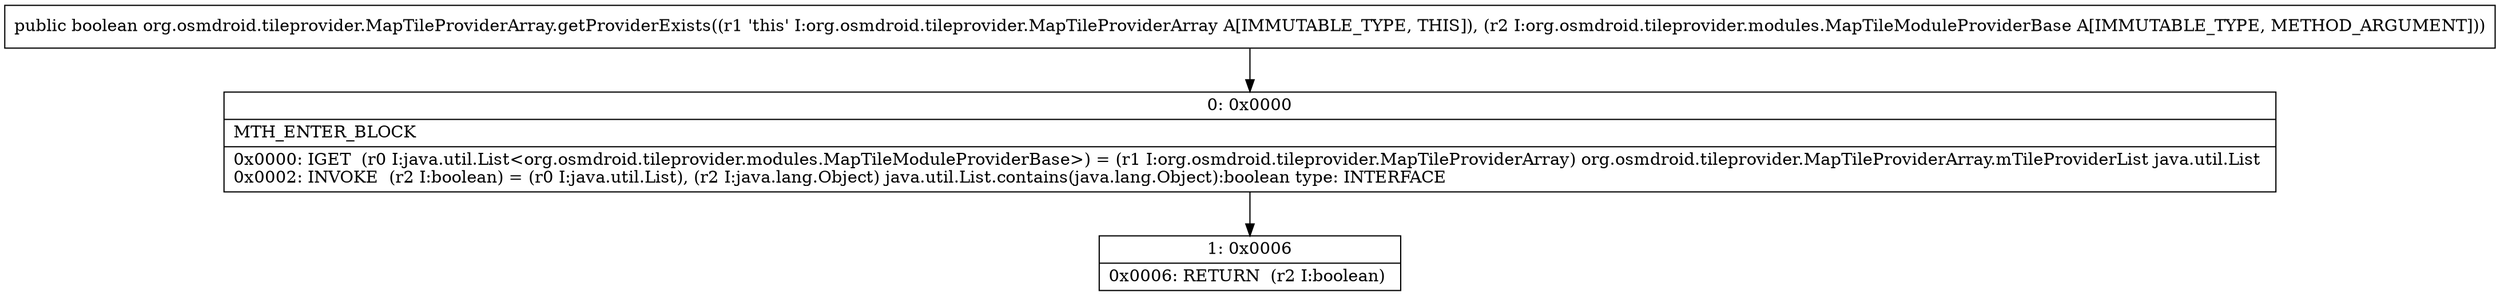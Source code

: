 digraph "CFG fororg.osmdroid.tileprovider.MapTileProviderArray.getProviderExists(Lorg\/osmdroid\/tileprovider\/modules\/MapTileModuleProviderBase;)Z" {
Node_0 [shape=record,label="{0\:\ 0x0000|MTH_ENTER_BLOCK\l|0x0000: IGET  (r0 I:java.util.List\<org.osmdroid.tileprovider.modules.MapTileModuleProviderBase\>) = (r1 I:org.osmdroid.tileprovider.MapTileProviderArray) org.osmdroid.tileprovider.MapTileProviderArray.mTileProviderList java.util.List \l0x0002: INVOKE  (r2 I:boolean) = (r0 I:java.util.List), (r2 I:java.lang.Object) java.util.List.contains(java.lang.Object):boolean type: INTERFACE \l}"];
Node_1 [shape=record,label="{1\:\ 0x0006|0x0006: RETURN  (r2 I:boolean) \l}"];
MethodNode[shape=record,label="{public boolean org.osmdroid.tileprovider.MapTileProviderArray.getProviderExists((r1 'this' I:org.osmdroid.tileprovider.MapTileProviderArray A[IMMUTABLE_TYPE, THIS]), (r2 I:org.osmdroid.tileprovider.modules.MapTileModuleProviderBase A[IMMUTABLE_TYPE, METHOD_ARGUMENT])) }"];
MethodNode -> Node_0;
Node_0 -> Node_1;
}

